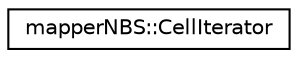digraph "Graphical Class Hierarchy"
{
 // LATEX_PDF_SIZE
  edge [fontname="Helvetica",fontsize="10",labelfontname="Helvetica",labelfontsize="10"];
  node [fontname="Helvetica",fontsize="10",shape=record];
  rankdir="LR";
  Node0 [label="mapperNBS::CellIterator",height=0.2,width=0.4,color="black", fillcolor="white", style="filled",URL="$classpFlow_1_1mapperNBS_1_1CellIterator.html",tooltip=" "];
}
